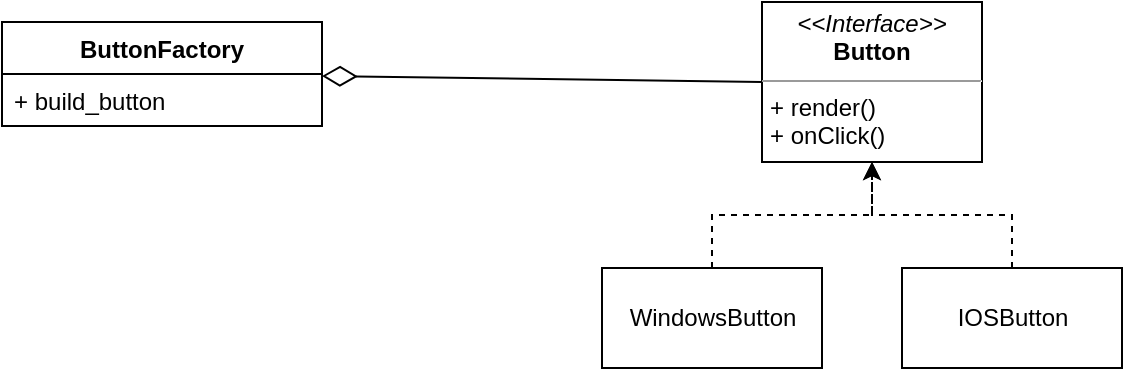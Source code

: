 <mxfile version="14.6.13" type="device"><diagram id="Xx6WHkbZ90wGw88ztGpZ" name="Page-1"><mxGraphModel dx="1086" dy="806" grid="1" gridSize="10" guides="1" tooltips="1" connect="1" arrows="1" fold="1" page="1" pageScale="1" pageWidth="827" pageHeight="1169" math="0" shadow="0"><root><mxCell id="0"/><mxCell id="1" parent="0"/><mxCell id="hlbYt0CpxBl905jt_Tql-1" value="ButtonFactory&#10;" style="swimlane;fontStyle=1;align=center;verticalAlign=top;childLayout=stackLayout;horizontal=1;startSize=26;horizontalStack=0;resizeParent=1;resizeParentMax=0;resizeLast=0;collapsible=1;marginBottom=0;" parent="1" vertex="1"><mxGeometry x="130" y="350" width="160" height="52" as="geometry"><mxRectangle x="130" y="330" width="70" height="26" as="alternateBounds"/></mxGeometry></mxCell><mxCell id="hlbYt0CpxBl905jt_Tql-4" value="+ build_button&#10;" style="text;strokeColor=none;fillColor=none;align=left;verticalAlign=top;spacingLeft=4;spacingRight=4;overflow=hidden;rotatable=0;points=[[0,0.5],[1,0.5]];portConstraint=eastwest;" parent="hlbYt0CpxBl905jt_Tql-1" vertex="1"><mxGeometry y="26" width="160" height="26" as="geometry"/></mxCell><mxCell id="hlbYt0CpxBl905jt_Tql-21" value="&lt;p style=&quot;margin: 0px ; margin-top: 4px ; text-align: center&quot;&gt;&lt;i&gt;&amp;lt;&amp;lt;Interface&amp;gt;&amp;gt;&lt;/i&gt;&lt;br&gt;&lt;b&gt;Button&lt;/b&gt;&lt;/p&gt;&lt;hr size=&quot;1&quot;&gt;&lt;p style=&quot;margin: 0px ; margin-left: 4px&quot;&gt;&lt;span style=&quot;text-align: center&quot;&gt;+ render()&lt;/span&gt;&lt;br style=&quot;text-align: center&quot;&gt;&lt;span style=&quot;text-align: center&quot;&gt;+ onClick()&lt;/span&gt;&lt;br&gt;&lt;/p&gt;" style="verticalAlign=top;align=left;overflow=fill;fontSize=12;fontFamily=Helvetica;html=1;" parent="1" vertex="1"><mxGeometry x="510" y="340" width="110" height="80" as="geometry"/></mxCell><mxCell id="hlbYt0CpxBl905jt_Tql-41" style="edgeStyle=orthogonalEdgeStyle;rounded=0;orthogonalLoop=1;jettySize=auto;html=1;exitX=0.5;exitY=0;exitDx=0;exitDy=0;entryX=0.5;entryY=1;entryDx=0;entryDy=0;dashed=1;" parent="1" source="hlbYt0CpxBl905jt_Tql-25" target="hlbYt0CpxBl905jt_Tql-21" edge="1"><mxGeometry relative="1" as="geometry"/></mxCell><mxCell id="hlbYt0CpxBl905jt_Tql-25" value="WindowsButton" style="html=1;" parent="1" vertex="1"><mxGeometry x="430" y="473" width="110" height="50" as="geometry"/></mxCell><mxCell id="hlbYt0CpxBl905jt_Tql-42" style="edgeStyle=orthogonalEdgeStyle;rounded=0;orthogonalLoop=1;jettySize=auto;html=1;exitX=0.5;exitY=0;exitDx=0;exitDy=0;entryX=0.5;entryY=1;entryDx=0;entryDy=0;dashed=1;" parent="1" source="hlbYt0CpxBl905jt_Tql-26" target="hlbYt0CpxBl905jt_Tql-21" edge="1"><mxGeometry relative="1" as="geometry"/></mxCell><mxCell id="hlbYt0CpxBl905jt_Tql-26" value="IOSButton" style="html=1;" parent="1" vertex="1"><mxGeometry x="580" y="473" width="110" height="50" as="geometry"/></mxCell><mxCell id="jbfuggCM2j_c3cPf4k_l-5" value="" style="endArrow=none;html=1;exitX=1;exitY=0.038;exitDx=0;exitDy=0;entryX=0;entryY=0.5;entryDx=0;entryDy=0;exitPerimeter=0;startArrow=diamondThin;startFill=0;endSize=2;targetPerimeterSpacing=8;sourcePerimeterSpacing=3;startSize=15;" parent="1" source="hlbYt0CpxBl905jt_Tql-4" target="hlbYt0CpxBl905jt_Tql-21" edge="1"><mxGeometry width="50" height="50" relative="1" as="geometry"><mxPoint x="305" y="377.5" as="sourcePoint"/><mxPoint x="610" y="400" as="targetPoint"/></mxGeometry></mxCell></root></mxGraphModel></diagram></mxfile>